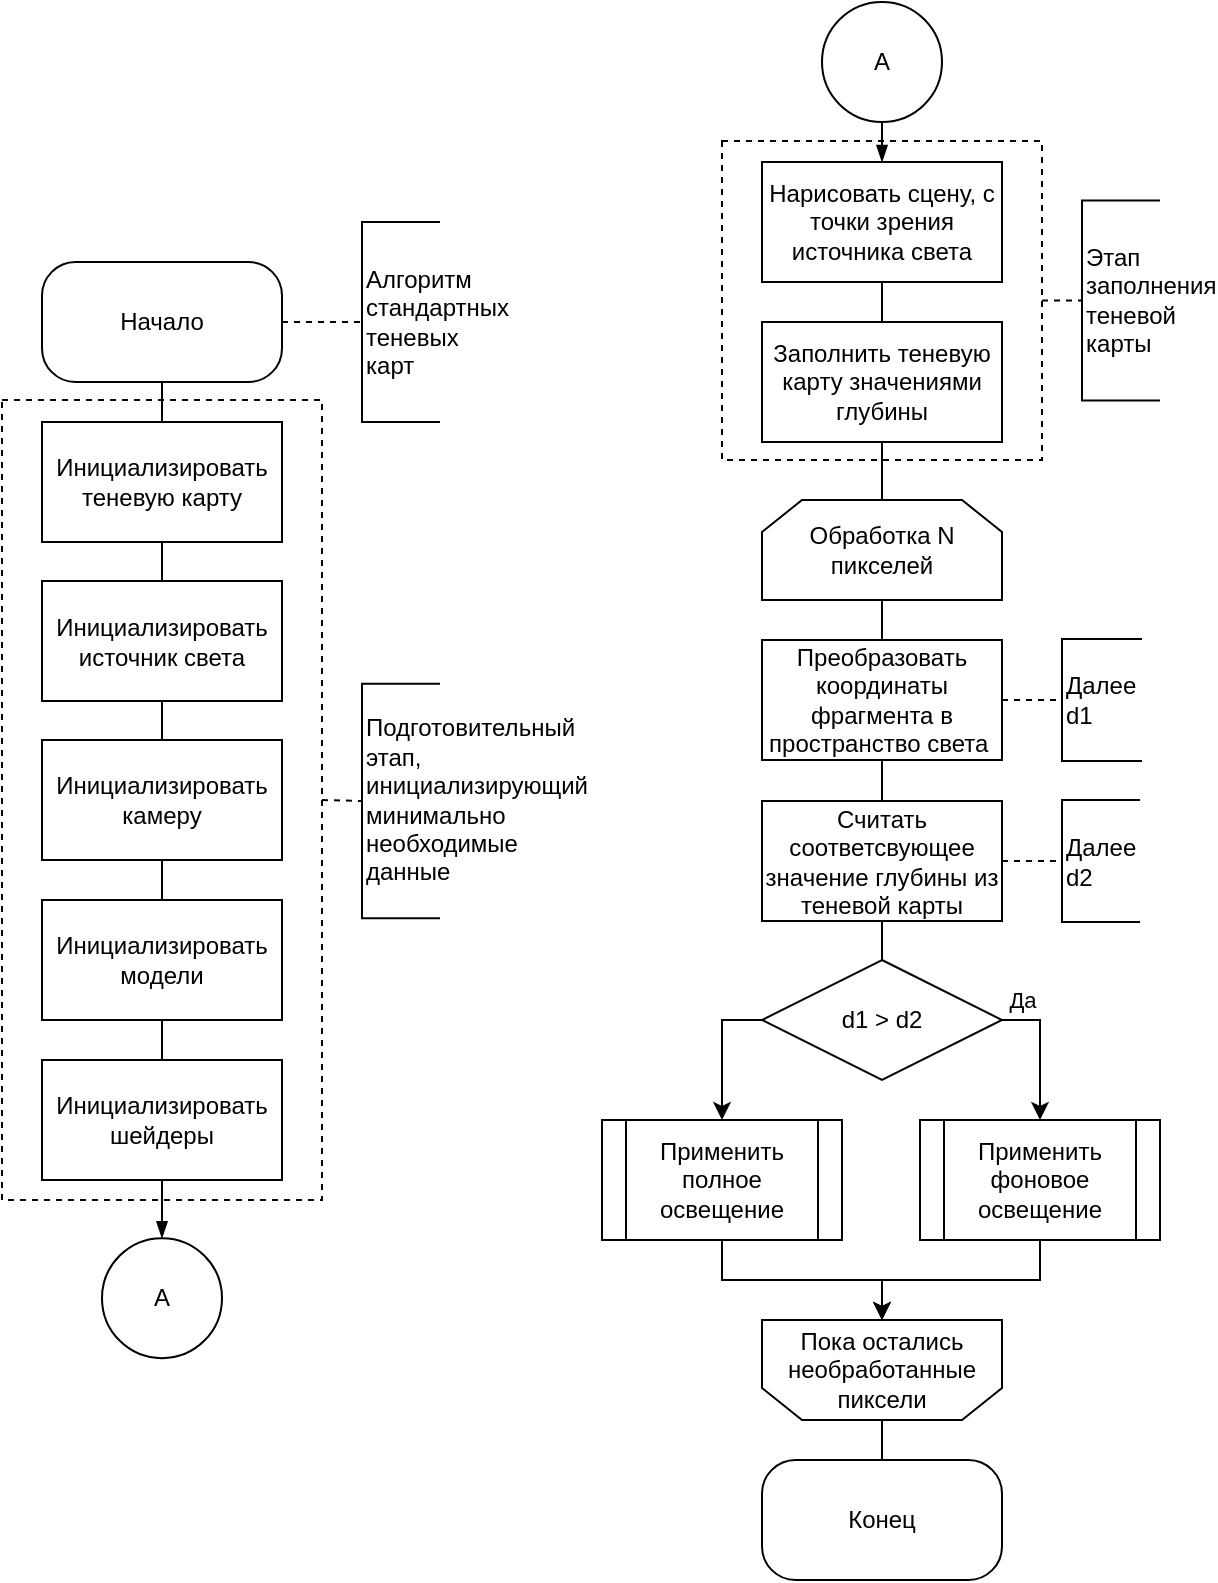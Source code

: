 <mxfile>
    <diagram id="0uTzgsicN61LqTIEJt5u" name="Page-1">
        <mxGraphModel dx="980" dy="1933" grid="1" gridSize="10" guides="1" tooltips="1" connect="1" arrows="1" fold="1" page="1" pageScale="1" pageWidth="827" pageHeight="1169" math="0" shadow="0">
            <root>
                <mxCell id="0"/>
                <mxCell id="1" parent="0"/>
                <mxCell id="53" style="edgeStyle=orthogonalEdgeStyle;rounded=0;html=1;entryX=0;entryY=0.5;entryDx=0;entryDy=0;entryPerimeter=0;strokeColor=default;fontColor=default;endArrow=none;endFill=0;dashed=1;" parent="1" source="51" target="52" edge="1">
                    <mxGeometry relative="1" as="geometry"/>
                </mxCell>
                <mxCell id="51" value="" style="rounded=0;whiteSpace=wrap;html=1;dashed=1;" parent="1" vertex="1">
                    <mxGeometry x="484" y="-909.5" width="160" height="159.5" as="geometry"/>
                </mxCell>
                <mxCell id="27" style="edgeStyle=none;html=1;exitX=1;exitY=0.5;exitDx=0;exitDy=0;entryX=0;entryY=0.5;entryDx=0;entryDy=0;entryPerimeter=0;endArrow=none;endFill=0;dashed=1;" parent="1" source="21" target="26" edge="1">
                    <mxGeometry relative="1" as="geometry"/>
                </mxCell>
                <mxCell id="21" value="" style="rounded=0;whiteSpace=wrap;html=1;dashed=1;" parent="1" vertex="1">
                    <mxGeometry x="124" y="-780" width="160" height="400" as="geometry"/>
                </mxCell>
                <mxCell id="5" style="edgeStyle=none;html=1;exitX=1;exitY=0.5;exitDx=0;exitDy=0;entryX=0;entryY=0.5;entryDx=0;entryDy=0;entryPerimeter=0;dashed=1;endArrow=none;endFill=0;" parent="1" source="2" target="4" edge="1">
                    <mxGeometry relative="1" as="geometry"/>
                </mxCell>
                <mxCell id="39" style="edgeStyle=none;html=1;endArrow=none;endFill=0;" parent="1" source="2" target="6" edge="1">
                    <mxGeometry relative="1" as="geometry"/>
                </mxCell>
                <mxCell id="2" value="Начало" style="rounded=1;whiteSpace=wrap;html=1;arcSize=28;" parent="1" vertex="1">
                    <mxGeometry x="144" y="-849" width="120" height="60" as="geometry"/>
                </mxCell>
                <mxCell id="4" value="Алгоритм стандартных теневых карт" style="strokeWidth=1;shape=mxgraph.flowchart.annotation_1;align=left;pointerEvents=1;whiteSpace=wrap;fontColor=default;html=1;" parent="1" vertex="1">
                    <mxGeometry x="304" y="-869" width="39" height="100" as="geometry"/>
                </mxCell>
                <mxCell id="40" style="edgeStyle=none;html=1;endArrow=none;endFill=0;" parent="1" source="6" target="9" edge="1">
                    <mxGeometry relative="1" as="geometry"/>
                </mxCell>
                <mxCell id="6" value="Инициализировать теневую карту" style="rounded=0;whiteSpace=wrap;html=1;" parent="1" vertex="1">
                    <mxGeometry x="144" y="-769" width="120" height="60" as="geometry"/>
                </mxCell>
                <mxCell id="41" style="edgeStyle=none;html=1;endArrow=none;endFill=0;" parent="1" source="9" target="11" edge="1">
                    <mxGeometry relative="1" as="geometry"/>
                </mxCell>
                <mxCell id="9" value="Инициализировать источник света" style="rounded=0;whiteSpace=wrap;html=1;" parent="1" vertex="1">
                    <mxGeometry x="144" y="-689.5" width="120" height="60" as="geometry"/>
                </mxCell>
                <mxCell id="42" style="edgeStyle=none;html=1;endArrow=none;endFill=0;" parent="1" source="11" target="22" edge="1">
                    <mxGeometry relative="1" as="geometry"/>
                </mxCell>
                <mxCell id="11" value="Инициализировать камеру" style="rounded=0;whiteSpace=wrap;html=1;" parent="1" vertex="1">
                    <mxGeometry x="144" y="-610" width="120" height="60" as="geometry"/>
                </mxCell>
                <mxCell id="43" style="edgeStyle=none;html=1;endArrow=none;endFill=0;" parent="1" source="22" target="38" edge="1">
                    <mxGeometry relative="1" as="geometry"/>
                </mxCell>
                <mxCell id="22" value="Инициализировать модели" style="rounded=0;whiteSpace=wrap;html=1;" parent="1" vertex="1">
                    <mxGeometry x="144" y="-530" width="120" height="60" as="geometry"/>
                </mxCell>
                <mxCell id="26" value="Подготовительный этап, инициализирующий минимально необходимые данные" style="strokeWidth=1;shape=mxgraph.flowchart.annotation_1;align=left;pointerEvents=1;labelBorderColor=none;labelBackgroundColor=none;spacing=2;html=1;whiteSpace=wrap;" parent="1" vertex="1">
                    <mxGeometry x="304" y="-638.07" width="39" height="117.14" as="geometry"/>
                </mxCell>
                <mxCell id="85" style="edgeStyle=none;html=1;endArrow=blockThin;endFill=1;" parent="1" source="38" target="84" edge="1">
                    <mxGeometry relative="1" as="geometry"/>
                </mxCell>
                <mxCell id="38" value="Инициализировать&lt;br&gt;шейдеры" style="rounded=0;whiteSpace=wrap;html=1;" parent="1" vertex="1">
                    <mxGeometry x="144" y="-450.0" width="120" height="60" as="geometry"/>
                </mxCell>
                <mxCell id="50" style="edgeStyle=orthogonalEdgeStyle;rounded=0;html=1;strokeColor=default;fontColor=default;endArrow=none;endFill=0;" parent="1" source="46" target="49" edge="1">
                    <mxGeometry relative="1" as="geometry"/>
                </mxCell>
                <mxCell id="46" value="Нарисовать сцену, с точки зрения источника света" style="rounded=0;whiteSpace=wrap;html=1;" parent="1" vertex="1">
                    <mxGeometry x="504" y="-899.0" width="120" height="60" as="geometry"/>
                </mxCell>
                <mxCell id="55" style="edgeStyle=orthogonalEdgeStyle;rounded=0;html=1;exitX=0.5;exitY=1;exitDx=0;exitDy=0;strokeColor=default;fontColor=default;endArrow=none;endFill=0;" parent="1" source="49" edge="1">
                    <mxGeometry relative="1" as="geometry">
                        <mxPoint x="564" y="-730.0" as="targetPoint"/>
                    </mxGeometry>
                </mxCell>
                <mxCell id="49" value="Заполнить теневую карту значениями глубины" style="rounded=0;whiteSpace=wrap;html=1;" parent="1" vertex="1">
                    <mxGeometry x="504" y="-819.0" width="120" height="60" as="geometry"/>
                </mxCell>
                <mxCell id="52" value="Этап заполнения теневой карты" style="strokeWidth=1;shape=mxgraph.flowchart.annotation_1;align=left;pointerEvents=1;whiteSpace=wrap;fontColor=default;html=1;" parent="1" vertex="1">
                    <mxGeometry x="664" y="-879.75" width="39" height="100" as="geometry"/>
                </mxCell>
                <mxCell id="59" style="edgeStyle=orthogonalEdgeStyle;rounded=0;html=1;strokeColor=default;fontColor=default;endArrow=none;endFill=0;" parent="1" source="56" target="58" edge="1">
                    <mxGeometry relative="1" as="geometry"/>
                </mxCell>
                <mxCell id="56" value="Обработка N пикселей" style="shape=loopLimit;whiteSpace=wrap;html=1;labelBackgroundColor=none;labelBorderColor=none;fontColor=default;" parent="1" vertex="1">
                    <mxGeometry x="504" y="-730.0" width="120" height="50" as="geometry"/>
                </mxCell>
                <mxCell id="83" style="edgeStyle=orthogonalEdgeStyle;rounded=0;html=1;strokeColor=default;fontColor=default;endArrow=none;endFill=0;" parent="1" source="57" target="82" edge="1">
                    <mxGeometry relative="1" as="geometry"/>
                </mxCell>
                <mxCell id="57" value="Пока остались необработанные пиксели" style="shape=loopLimit;whiteSpace=wrap;html=1;labelBackgroundColor=none;labelBorderColor=none;fontColor=default;direction=west;" parent="1" vertex="1">
                    <mxGeometry x="504" y="-320" width="120" height="50" as="geometry"/>
                </mxCell>
                <mxCell id="61" style="edgeStyle=orthogonalEdgeStyle;rounded=0;html=1;strokeColor=default;fontColor=default;endArrow=none;endFill=0;" parent="1" source="58" edge="1">
                    <mxGeometry relative="1" as="geometry">
                        <mxPoint x="564" y="-580.0" as="targetPoint"/>
                    </mxGeometry>
                </mxCell>
                <mxCell id="65" style="edgeStyle=orthogonalEdgeStyle;rounded=0;html=1;entryX=0;entryY=0.5;entryDx=0;entryDy=0;entryPerimeter=0;strokeColor=default;fontColor=default;endArrow=none;endFill=0;dashed=1;" parent="1" source="58" target="64" edge="1">
                    <mxGeometry relative="1" as="geometry"/>
                </mxCell>
                <mxCell id="58" value="Преобразовать координаты фрагмента в пространство света " style="rounded=0;whiteSpace=wrap;html=1;" parent="1" vertex="1">
                    <mxGeometry x="504" y="-660.0" width="120" height="60" as="geometry"/>
                </mxCell>
                <mxCell id="68" style="edgeStyle=orthogonalEdgeStyle;rounded=0;html=1;dashed=1;strokeColor=default;fontColor=default;endArrow=none;endFill=0;" parent="1" source="63" target="66" edge="1">
                    <mxGeometry relative="1" as="geometry"/>
                </mxCell>
                <mxCell id="70" style="edgeStyle=orthogonalEdgeStyle;rounded=0;html=1;strokeColor=default;fontColor=default;endArrow=none;endFill=0;" parent="1" source="63" target="69" edge="1">
                    <mxGeometry relative="1" as="geometry"/>
                </mxCell>
                <mxCell id="63" value="Считать соответсвующее значение глубины из теневой карты" style="rounded=0;whiteSpace=wrap;html=1;" parent="1" vertex="1">
                    <mxGeometry x="504" y="-579.5" width="120" height="60" as="geometry"/>
                </mxCell>
                <mxCell id="64" value="Далее&lt;br&gt;d1" style="strokeWidth=1;shape=mxgraph.flowchart.annotation_1;align=left;pointerEvents=1;whiteSpace=wrap;fontColor=default;html=1;" parent="1" vertex="1">
                    <mxGeometry x="654" y="-660.5" width="40" height="61" as="geometry"/>
                </mxCell>
                <mxCell id="66" value="Далее d2" style="strokeWidth=1;shape=mxgraph.flowchart.annotation_1;align=left;pointerEvents=1;whiteSpace=wrap;fontColor=default;html=1;" parent="1" vertex="1">
                    <mxGeometry x="654" y="-580.0" width="39" height="61" as="geometry"/>
                </mxCell>
                <mxCell id="75" style="edgeStyle=orthogonalEdgeStyle;rounded=0;html=1;exitX=1;exitY=0.5;exitDx=0;exitDy=0;strokeColor=default;fontColor=default;endArrow=classic;endFill=1;" parent="1" source="69" target="71" edge="1">
                    <mxGeometry relative="1" as="geometry"/>
                </mxCell>
                <mxCell id="76" value="Да" style="edgeLabel;html=1;align=center;verticalAlign=middle;resizable=0;points=[];fontColor=default;" parent="75" vertex="1" connectable="0">
                    <mxGeometry x="-0.616" relative="1" as="geometry">
                        <mxPoint x="-3" y="-10" as="offset"/>
                    </mxGeometry>
                </mxCell>
                <mxCell id="79" style="edgeStyle=orthogonalEdgeStyle;rounded=0;html=1;exitX=0;exitY=0.5;exitDx=0;exitDy=0;strokeColor=default;fontColor=default;endArrow=classic;endFill=1;" parent="1" source="69" target="77" edge="1">
                    <mxGeometry relative="1" as="geometry"/>
                </mxCell>
                <mxCell id="69" value="d1 &amp;gt; d2" style="rhombus;whiteSpace=wrap;html=1;labelBackgroundColor=none;labelBorderColor=none;fontColor=default;" parent="1" vertex="1">
                    <mxGeometry x="504" y="-500.0" width="120" height="60" as="geometry"/>
                </mxCell>
                <mxCell id="81" style="edgeStyle=orthogonalEdgeStyle;rounded=0;html=1;strokeColor=default;fontColor=default;endArrow=classic;endFill=1;" parent="1" source="71" target="57" edge="1">
                    <mxGeometry relative="1" as="geometry"/>
                </mxCell>
                <mxCell id="71" value="Применить фоновое освещение" style="shape=process;whiteSpace=wrap;html=1;backgroundOutline=1;labelBackgroundColor=none;labelBorderColor=none;fontColor=default;" parent="1" vertex="1">
                    <mxGeometry x="583" y="-420" width="120" height="60" as="geometry"/>
                </mxCell>
                <mxCell id="80" style="edgeStyle=orthogonalEdgeStyle;rounded=0;html=1;strokeColor=default;fontColor=default;endArrow=classic;endFill=1;" parent="1" source="77" target="57" edge="1">
                    <mxGeometry relative="1" as="geometry"/>
                </mxCell>
                <mxCell id="77" value="Применить полное освещение" style="shape=process;whiteSpace=wrap;html=1;backgroundOutline=1;labelBackgroundColor=none;labelBorderColor=none;fontColor=default;" parent="1" vertex="1">
                    <mxGeometry x="424" y="-420" width="120" height="60" as="geometry"/>
                </mxCell>
                <mxCell id="82" value="Конец" style="rounded=1;whiteSpace=wrap;html=1;arcSize=28;" parent="1" vertex="1">
                    <mxGeometry x="504" y="-250" width="120" height="60" as="geometry"/>
                </mxCell>
                <mxCell id="84" value="А" style="ellipse;whiteSpace=wrap;html=1;aspect=fixed;" parent="1" vertex="1">
                    <mxGeometry x="174" y="-360.93" width="60" height="60" as="geometry"/>
                </mxCell>
                <mxCell id="88" style="edgeStyle=none;html=1;endArrow=blockThin;endFill=1;" parent="1" source="87" target="46" edge="1">
                    <mxGeometry relative="1" as="geometry"/>
                </mxCell>
                <mxCell id="87" value="А" style="ellipse;whiteSpace=wrap;html=1;aspect=fixed;" parent="1" vertex="1">
                    <mxGeometry x="534" y="-979" width="60" height="60" as="geometry"/>
                </mxCell>
            </root>
        </mxGraphModel>
    </diagram>
</mxfile>